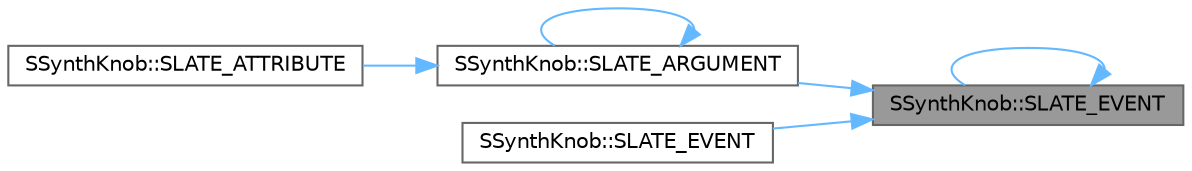 digraph "SSynthKnob::SLATE_EVENT"
{
 // INTERACTIVE_SVG=YES
 // LATEX_PDF_SIZE
  bgcolor="transparent";
  edge [fontname=Helvetica,fontsize=10,labelfontname=Helvetica,labelfontsize=10];
  node [fontname=Helvetica,fontsize=10,shape=box,height=0.2,width=0.4];
  rankdir="RL";
  Node1 [id="Node000001",label="SSynthKnob::SLATE_EVENT",height=0.2,width=0.4,color="gray40", fillcolor="grey60", style="filled", fontcolor="black",tooltip="Invoked when the mouse is released and a capture ends."];
  Node1 -> Node2 [id="edge1_Node000001_Node000002",dir="back",color="steelblue1",style="solid",tooltip=" "];
  Node2 [id="Node000002",label="SSynthKnob::SLATE_ARGUMENT",height=0.2,width=0.4,color="grey40", fillcolor="white", style="filled",URL="$d1/dbe/classSSynthKnob.html#aef89889219fd6570ca0c0727183dc29a",tooltip="Sometimes a slider should only be mouse-clickable and never keyboard focusable."];
  Node2 -> Node2 [id="edge2_Node000002_Node000002",dir="back",color="steelblue1",style="solid",tooltip=" "];
  Node2 -> Node3 [id="edge3_Node000002_Node000003",dir="back",color="steelblue1",style="solid",tooltip=" "];
  Node3 [id="Node000003",label="SSynthKnob::SLATE_ATTRIBUTE",height=0.2,width=0.4,color="grey40", fillcolor="white", style="filled",URL="$d1/dbe/classSSynthKnob.html#aa70282884f00e3dfb2b104713c7db43c",tooltip="Parameter value range."];
  Node1 -> Node4 [id="edge4_Node000001_Node000004",dir="back",color="steelblue1",style="solid",tooltip=" "];
  Node4 [id="Node000004",label="SSynthKnob::SLATE_EVENT",height=0.2,width=0.4,color="grey40", fillcolor="white", style="filled",URL="$d1/dbe/classSSynthKnob.html#ad5308d8418a1fc7b4fa7e732dd81df4c",tooltip="Invoked when the controller capture is released."];
  Node1 -> Node1 [id="edge5_Node000001_Node000001",dir="back",color="steelblue1",style="solid",tooltip=" "];
}
